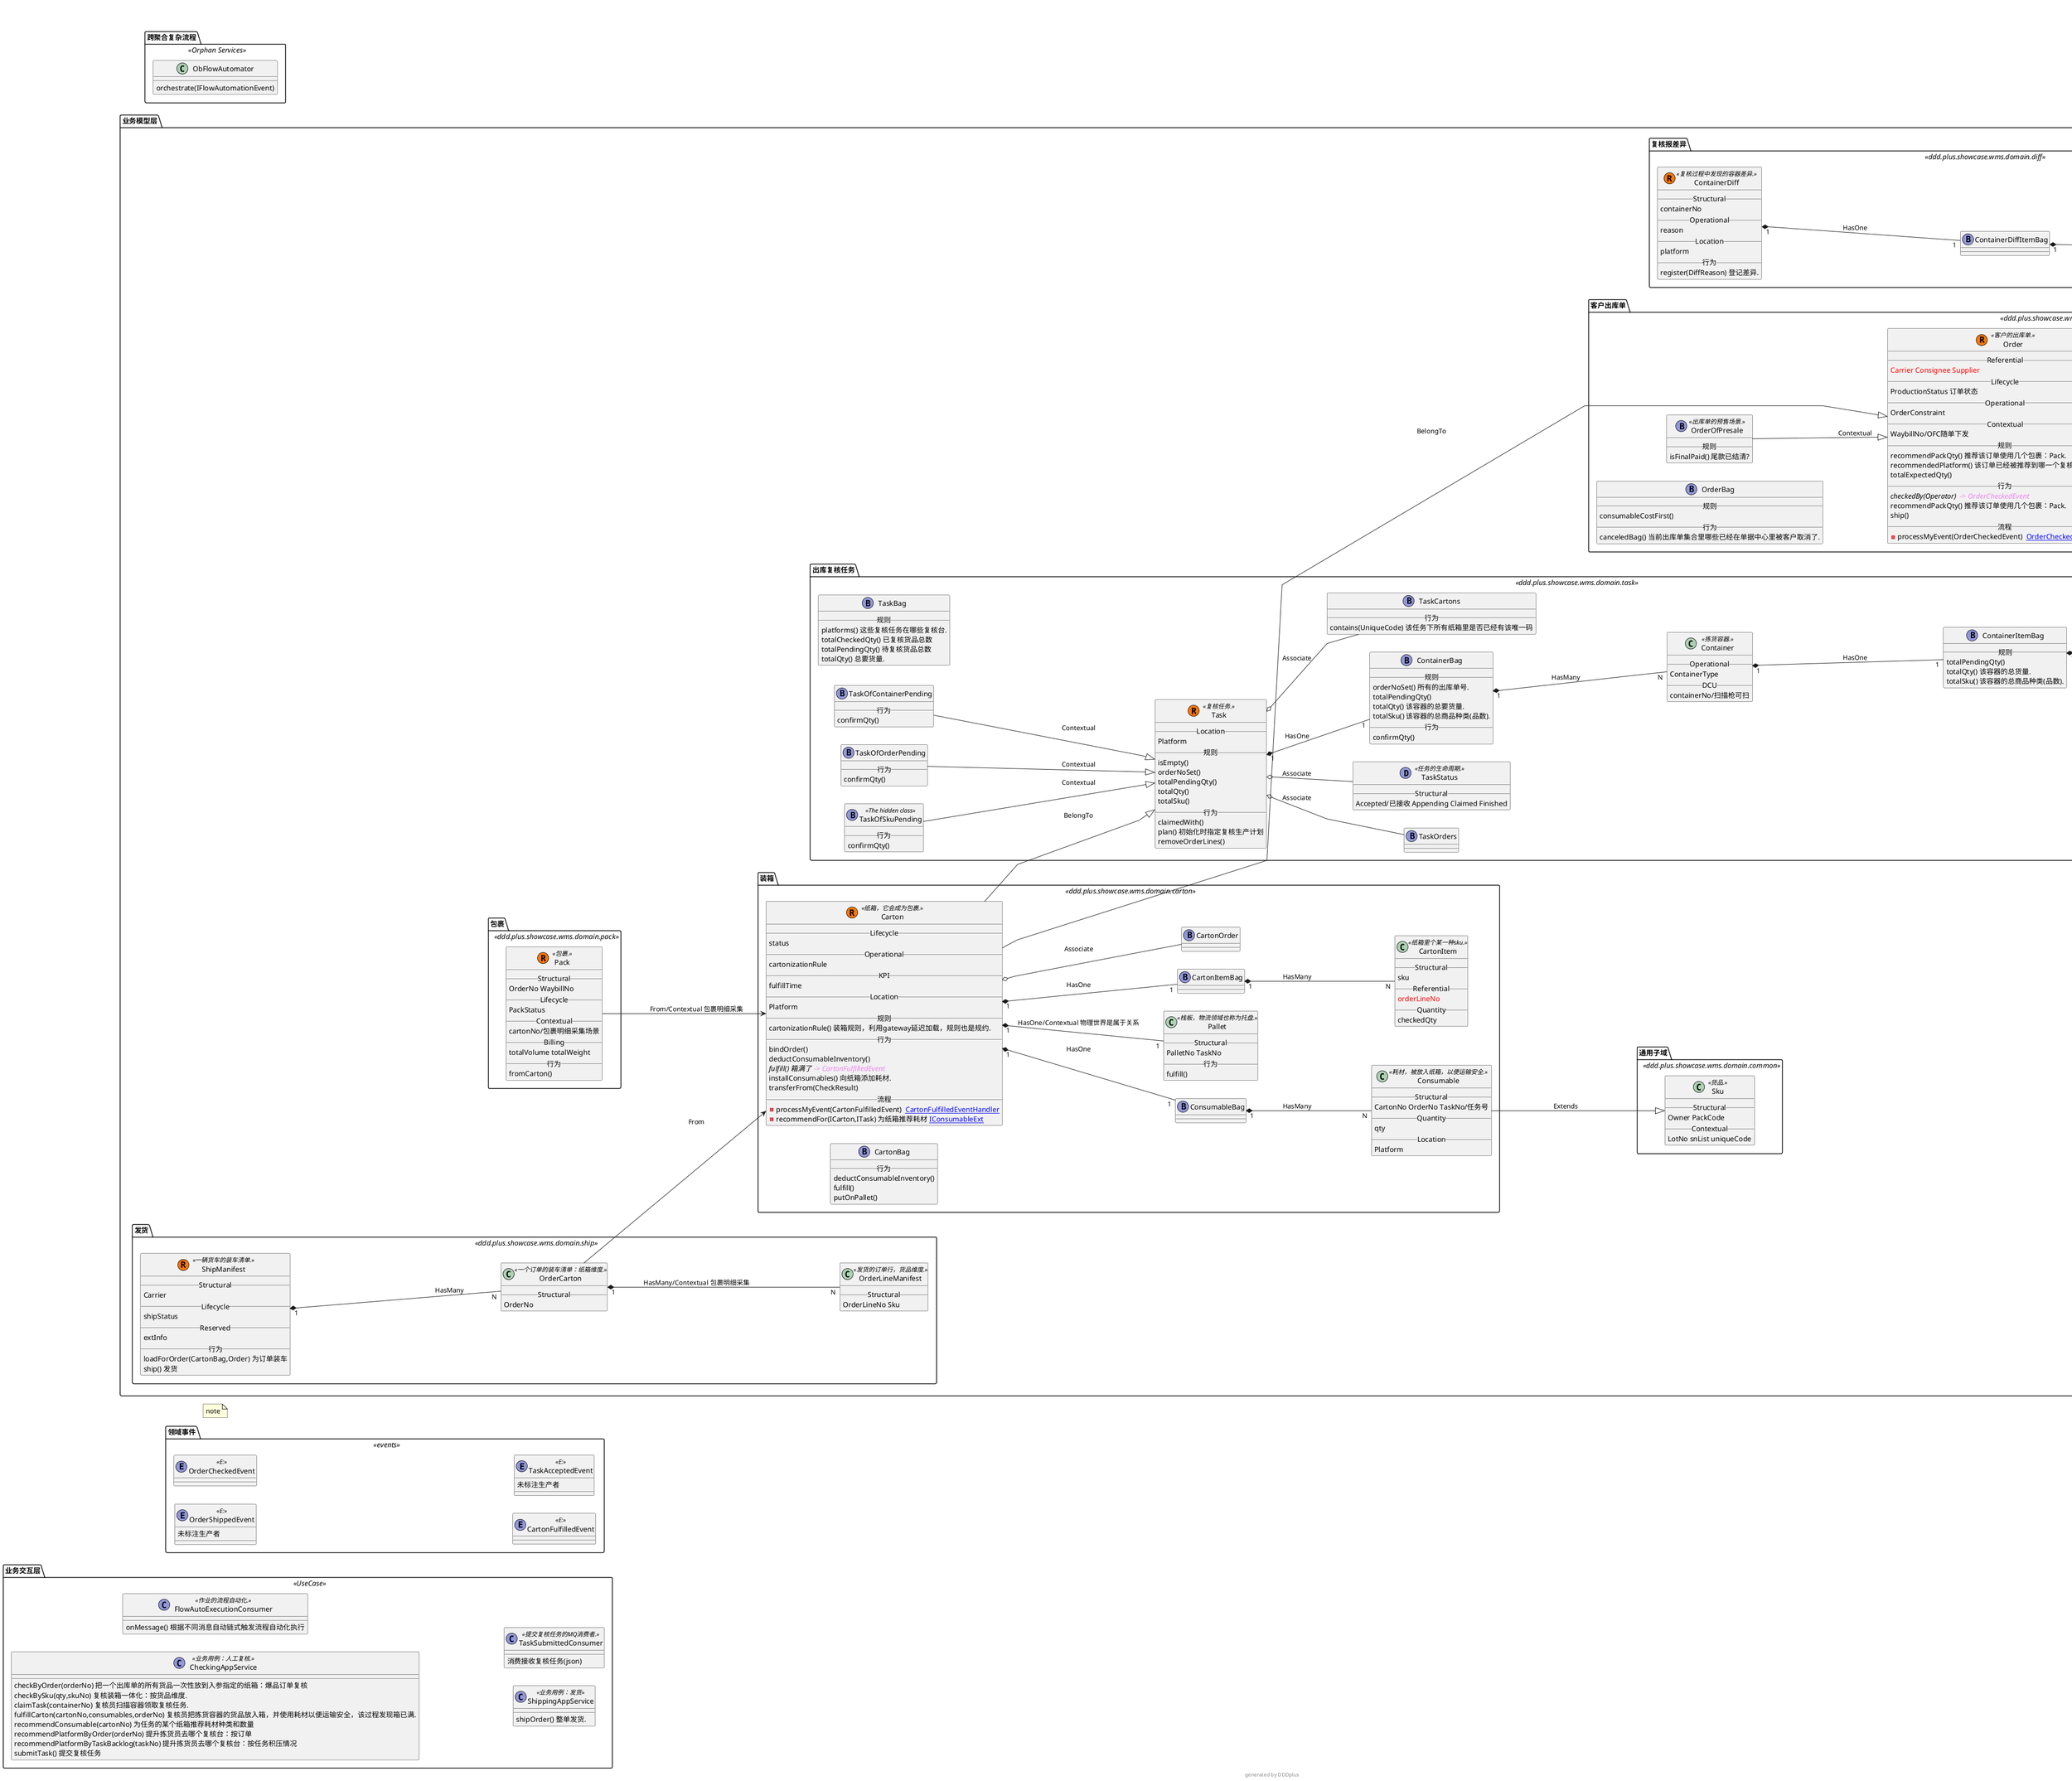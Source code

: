 @startuml

left to right direction

skinparam linetype polyline

header
Legend R:聚合根 B:BehaviorOnly D:Dict C:Class E:Event
公共类：73，标注：40，覆盖率：54.8%
公共方法：128，标注：69，覆盖率：53.9%
字段属性：276，标注：58，覆盖率：21.0%
endheader

note as Legend
   note
end note

package 业务模型层 {
package 客户出库单 <<ddd.plus.showcase.wms.domain.order>> {
   class Order <<(R,#FF7700) 客户的出库单.>>  {
    __ Referential __
    {field} <color:Red>Carrier</color> <color:Red>Consignee</color> <color:Red>Supplier</color>
    __ Lifecycle __
    {field} ProductionStatus 订单状态
    __ Operational __
    {field} OrderConstraint
    __ Contextual __
    {field} WaybillNo/OFC随单下发
    __ 规则 __
    {method} recommendPackQty() 推荐该订单使用几个包裹：Pack.
    {method} recommendedPlatform() 该订单已经被推荐到哪一个复核台.
    {method} totalExpectedQty() 
    __ 行为 __
    {abstract}  {method} checkedBy(Operator) <color:Violet> -> OrderCheckedEvent </color>
    {method} recommendPackQty() 推荐该订单使用几个包裹：Pack.
    {method} ship() 
    __ 流程 __
    {method} - processMyEvent(OrderCheckedEvent)  [[http://localhost:63342/api/file//Users/gaopeng8/wms-ng/dddplus/dddplus-test/src/test/java/ddd/plus/showcase/wms/domain/common/flow/handler/OrderCheckedEventHandler.java:17 OrderCheckedEventHandler]] 
   }

   class OrderCartons <<(B,#9197DB)>>  {
    __ 行为 __
    {method} totalCartonizedQty() 该订单已经装箱的货品件数总和.
   }

   class OrderLine <<订单行.>>  {
    __ Structural __
    {field} OrderLineNo Sku
    __ Quantity __
    {field} qty/要货量 shortageQty/缺货量
    __ 规则 __
    {method} expectedQty/要货量-缺货量() 
   }

   class OrderLineBag <<(B,#9197DB)>>  {
    __ 规则 __
    {method} totalExpectedQty() 期望的总装箱货品件数.
   }

   class OrderOfPresale <<(B,#9197DB) 出库单的预售场景.>>  {
    __ 规则 __
    {method} isFinalPaid() 尾款已结清?
   }

   class OrderPacks <<(B,#9197DB)>>  {
   }

   class OrderTasks <<(B,#9197DB)>>  {
   }

   class OrderBag <<(B,#9197DB)>>  {
    __ 规则 __
    {method} consumableCostFirst() 
    __ 行为 __
    {method} canceledBag() 当前出库单集合里哪些已经在单据中心里被客户取消了.
   }

}

package 包裹 <<ddd.plus.showcase.wms.domain.pack>> {
   class Pack <<(R,#FF7700) 包裹.>>  {
    __ Structural __
    {field} OrderNo WaybillNo
    __ Lifecycle __
    {field} PackStatus
    __ Contextual __
    {field} cartonNo/包裹明细采集场景
    __ Billing __
    {field} totalVolume totalWeight
    __ 行为 __
    {method} fromCarton() 
   }

}

package 复核报差异 <<ddd.plus.showcase.wms.domain.diff>> {
   class ContainerDiff <<(R,#FF7700) 复核过程中发现的容器差异.>>  {
    __ Structural __
    {field} containerNo
    __ Operational __
    {field} reason
    __ Location __
    {field} platform
    __ 行为 __
    {method} register(DiffReason) 登记差异.
   }

   class ContainerDiffItem {
    __ Structural __
    {field} Sku
   }

   class ContainerDiffItemBag <<(B,#9197DB)>>  {
   }

}

package 装箱 <<ddd.plus.showcase.wms.domain.carton>> {
   class Carton <<(R,#FF7700) 纸箱，它会成为包裹.>>  {
    __ Lifecycle __
    {field} status
    __ Operational __
    {field} cartonizationRule
    __ KPI __
    {field} fulfillTime
    __ Location __
    {field} Platform
    __ 规则 __
    {method} cartonizationRule() 装箱规则，利用gateway延迟加载，规则也是规约.
    __ 行为 __
    {method} bindOrder() 
    {method} deductConsumableInventory() 
    {abstract}  {method} fulfill() 箱满了<color:Violet> -> CartonFulfilledEvent </color>
    {method} installConsumables() 向纸箱添加耗材.
    {method} transferFrom(CheckResult) 
    __ 流程 __
    {method} - processMyEvent(CartonFulfilledEvent)  [[http://localhost:63342/api/file//Users/gaopeng8/wms-ng/dddplus/dddplus-test/src/test/java/ddd/plus/showcase/wms/domain/common/flow/handler/CartonFulfilledEventHandler.java:17 CartonFulfilledEventHandler]] 
    {method} - recommendFor(ICarton,ITask) 为纸箱推荐耗材 [[http://localhost:63342/api/file//Users/gaopeng8/wms-ng/dddplus/dddplus-test/src/test/java/ddd/plus/showcase/wms/domain/carton/ext/IConsumableExt.java:15 IConsumableExt]] 
   }

   class CartonItem <<纸箱里个某一种sku.>>  {
    __ Structural __
    {field} sku
    __ Referential __
    {field} <color:Red>orderLineNo</color>
    __ Quantity __
    {field} checkedQty
   }

   class CartonItemBag <<(B,#9197DB)>>  {
   }

   class CartonOrder <<(B,#9197DB)>>  {
   }

   class Consumable <<耗材，被放入纸箱，以便运输安全.>>  {
    __ Structural __
    {field} CartonNo OrderNo TaskNo/任务号
    __ Quantity __
    {field} qty
    __ Location __
    {field} Platform
   }

   class ConsumableBag <<(B,#9197DB)>>  {
   }

   class Pallet <<栈板，物流领域也称为托盘.>>  {
    __ Structural __
    {field} PalletNo TaskNo
    __ 行为 __
    {method} fulfill() 
   }

   class CartonBag <<(B,#9197DB)>>  {
    __ 行为 __
    {method} deductConsumableInventory() 
    {method} fulfill() 
    {method} putOnPallet() 
   }

}

package 通用子域 <<ddd.plus.showcase.wms.domain.common>> {
   class Sku <<货品.>>  {
    __ Structural __
    {field} Owner PackCode
    __ Contextual __
    {field} LotNo snList uniqueCode
   }

}

package 出库复核任务 <<ddd.plus.showcase.wms.domain.task>> {
   class Container <<拣货容器.>>  {
    __ Operational __
    {field} ContainerType
    __ DCU __
    {field} containerNo/扫描枪可扫
   }

   class ContainerBag <<(B,#9197DB)>>  {
    __ 规则 __
    {method} orderNoSet() 所有的出库单号.
    {method} totalPendingQty() 
    {method} totalQty() 该容器的总要货量.
    {method} totalSku() 该容器的总商品种类(品数).
    __ 行为 __
    {method} confirmQty() 
   }

   class ContainerItem <<拣货容器里的商品和数量.>>  {
    __ Structural __
    {field} OrderLineNo Sku
    __ Quantity __
    {field} expectedQty givenQty pendingQty
    __ 规则 __
    {method} diffQty() 复核作业发现的差异数量.
   }

   class ContainerItemBag <<(B,#9197DB)>>  {
    __ 规则 __
    {method} totalPendingQty() 
    {method} totalQty() 该容器的总货量.
    {method} totalSku() 该容器的总商品种类(品数).
   }

   class Task <<(R,#FF7700) 复核任务.>>  {
    __ Location __
    {field} Platform
    __ 规则 __
    {method} isEmpty() 
    {method} orderNoSet() 
    {method} totalPendingQty() 
    {method} totalQty() 
    {method} totalSku() 
    __ 行为 __
    {method} claimedWith() 
    {method} plan() 初始化时指定复核生产计划
    {method} removeOrderLines() 
   }

   class TaskBag <<(B,#9197DB)>>  {
    __ 规则 __
    {method} platforms() 这些复核任务在哪些复核台.
    {method} totalCheckedQty() 已复核货品总数
    {method} totalPendingQty() 待复核货品总数
    {method} totalQty() 总要货量.
   }

   class TaskCartons <<(B,#9197DB)>>  {
    __ 行为 __
    {method} contains(UniqueCode) 该任务下所有纸箱里是否已经有该唯一码
   }

   class TaskOfContainerPending <<(B,#9197DB)>>  {
    __ 行为 __
    {method} confirmQty() 
   }

   class TaskOfOrderPending <<(B,#9197DB)>>  {
    __ 行为 __
    {method} confirmQty() 
   }

   class TaskOfSkuPending <<(B,#9197DB) The hidden class>>  {
    __ 行为 __
    {method} confirmQty() 
   }

   class TaskOrders <<(B,#9197DB)>>  {
   }

   class TaskStatus <<(D,#9197DB) 任务的生命周期.>>  {
    __ Structural __
    {field} Accepted/已接收 Appending Claimed Finished
   }

}

package 发货 <<ddd.plus.showcase.wms.domain.ship>> {
   class OrderCarton <<一个订单的装车清单：纸箱维度.>>  {
    __ Structural __
    {field} OrderNo
   }

   class OrderLineManifest <<发货的订单行，货品维度.>>  {
    __ Structural __
    {field} OrderLineNo Sku
   }

   class ShipManifest <<(R,#FF7700) 一辆货车的装车清单.>>  {
    __ Structural __
    {field} Carrier
    __ Lifecycle __
    {field} shipStatus
    __ Reserved __
    {field} extInfo
    __ 行为 __
    {method} loadForOrder(CartonBag,Order) 为订单装车
    {method} ship() 发货
   }

}

}
package 业务交互层 <<UseCase>> {
   class CheckingAppService <<(C,#9197DB) 业务用例：人工复核.>>  {
    {method} checkByOrder(orderNo) 把一个出库单的所有货品一次性放到入参指定的纸箱：爆品订单复核
    {method} checkBySku(qty,skuNo) 复核装箱一体化：按货品维度.
    {method} claimTask(containerNo) 复核员扫描容器领取复核任务.
    {method} fulfillCarton(cartonNo,consumables,orderNo) 复核员把拣货容器的货品放入箱，并使用耗材以便运输安全，该过程发现箱已满.
    {method} recommendConsumable(cartonNo) 为任务的某个纸箱推荐耗材种类和数量
    {method} recommendPlatformByOrder(orderNo) 提升拣货员去哪个复核台：按订单
    {method} recommendPlatformByTaskBacklog(taskNo) 提升拣货员去哪个复核台：按任务积压情况
    {method} submitTask() 提交复核任务
   }

   class FlowAutoExecutionConsumer <<(C,#9197DB) 作业的流程自动化.>>  {
    {method} onMessage() 根据不同消息自动链式触发流程自动化执行
   }

   class ShippingAppService <<(C,#9197DB) 业务用例：发货>>  {
    {method} shipOrder() 整单发货.
   }

   class TaskSubmittedConsumer <<(C,#9197DB) 提交复核任务的MQ消费者.>>  {
    {method} 消费接收复核任务(json) 
   }

}

package 跨聚合复杂流程 <<Orphan Services>> {
   
   class ObFlowAutomator {
    {method} orchestrate(IFlowAutomationEvent) 
   }

   
}

Order "1" *-- "1" OrderLineBag: HasOne
Order o-- OrderPacks: Associate
Order o-- OrderTasks: Associate
Order o-- OrderCartons: Associate
OrderLineBag "1" *-- "N" OrderLine: HasMany
OrderOfPresale --|> Order: Contextual
Pack --> Carton: From/Contextual 包裹明细采集
ContainerDiff "1" *-- "1" ContainerDiffItemBag: HasOne
ContainerDiffItem --|> OrderLine: BelongTo
ContainerDiffItemBag "1" *-- "N" ContainerDiffItem: HasMany
CartonItemBag "1" *-- "N" CartonItem: HasMany
ConsumableBag "1" *-- "N" Consumable: HasMany
Consumable --|> Sku: Extends
Carton --|> Task: BelongTo
Carton --|> Order: BelongTo
Carton "1" *-- "1" CartonItemBag: HasOne
Carton "1" *-- "1" ConsumableBag: HasOne
Carton o-- CartonOrder: Associate
Carton "1" *-- "1" Pallet: HasOne/Contextual 物理世界是属于关系
ContainerItem --|> OrderLine: BelongTo
TaskOfSkuPending --|> Task: Contextual
TaskOfContainerPending --|> Task: Contextual
ContainerItemBag "1" *-- "N" ContainerItem: HasMany
Container "1" *-- "1" ContainerItemBag: HasOne
TaskOfOrderPending --|> Task: Contextual
Task o-- TaskStatus: Associate
Task "1" *-- "1" ContainerBag: HasOne
Task o-- TaskOrders: Associate
Task o-- TaskCartons: Associate
ContainerBag "1" *-- "N" Container: HasMany
ShipManifest "1" *-- "N" OrderCarton: HasMany
OrderCarton "1" *-- "N" OrderLineManifest: HasMany/Contextual 包裹明细采集
OrderCarton --> Carton: From

package 领域事件 <<events>> {
   class OrderShippedEvent <<(E,#9197DB) E: >>  {
   未标注生产者
   }

   class OrderCheckedEvent <<(E,#9197DB) E: >>  {
   }

   class CartonFulfilledEvent <<(E,#9197DB) E: >>  {
   }

   class TaskAcceptedEvent <<(E,#9197DB) E: >>  {
   未标注生产者
   }

}

footer
generated by DDDplus
endfooter


@enduml